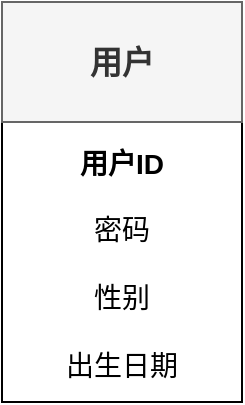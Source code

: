 <mxfile version="25.0.3">
  <diagram name="第 1 页" id="7tscVnMsTxKB3YkF8uyq">
    <mxGraphModel dx="343" dy="575" grid="1" gridSize="10" guides="1" tooltips="1" connect="1" arrows="1" fold="1" page="1" pageScale="1" pageWidth="827" pageHeight="1169" math="0" shadow="0">
      <root>
        <mxCell id="0" />
        <mxCell id="1" parent="0" />
        <mxCell id="HAto5sm2Kz9Mm7ZW93eX-1" value="用户ID&lt;div&gt;&lt;br&gt;&lt;div&gt;&lt;div&gt;&lt;span style=&quot;font-weight: normal;&quot;&gt;密码&lt;/span&gt;&lt;/div&gt;&lt;div&gt;&lt;span style=&quot;font-weight: normal;&quot;&gt;&lt;br&gt;&lt;/span&gt;&lt;/div&gt;&lt;div&gt;&lt;span style=&quot;font-weight: normal;&quot;&gt;性别&lt;/span&gt;&lt;/div&gt;&lt;div&gt;&lt;span style=&quot;font-weight: normal;&quot;&gt;&lt;br&gt;&lt;/span&gt;&lt;/div&gt;&lt;div&gt;&lt;span style=&quot;font-weight: normal;&quot;&gt;出生日期&lt;/span&gt;&lt;/div&gt;&lt;/div&gt;&lt;/div&gt;" style="rounded=0;whiteSpace=wrap;html=1;align=center;fontSize=14;fontStyle=1;spacing=2;spacingTop=1;spacingBottom=0;" vertex="1" parent="1">
          <mxGeometry x="70" y="320" width="120" height="140" as="geometry" />
        </mxCell>
        <mxCell id="HAto5sm2Kz9Mm7ZW93eX-2" value="用户" style="rounded=0;whiteSpace=wrap;html=1;fontSize=16;fillColor=#f5f5f5;fontColor=#333333;strokeColor=#666666;fontStyle=1" vertex="1" parent="1">
          <mxGeometry x="70" y="260" width="120" height="60" as="geometry" />
        </mxCell>
      </root>
    </mxGraphModel>
  </diagram>
</mxfile>
